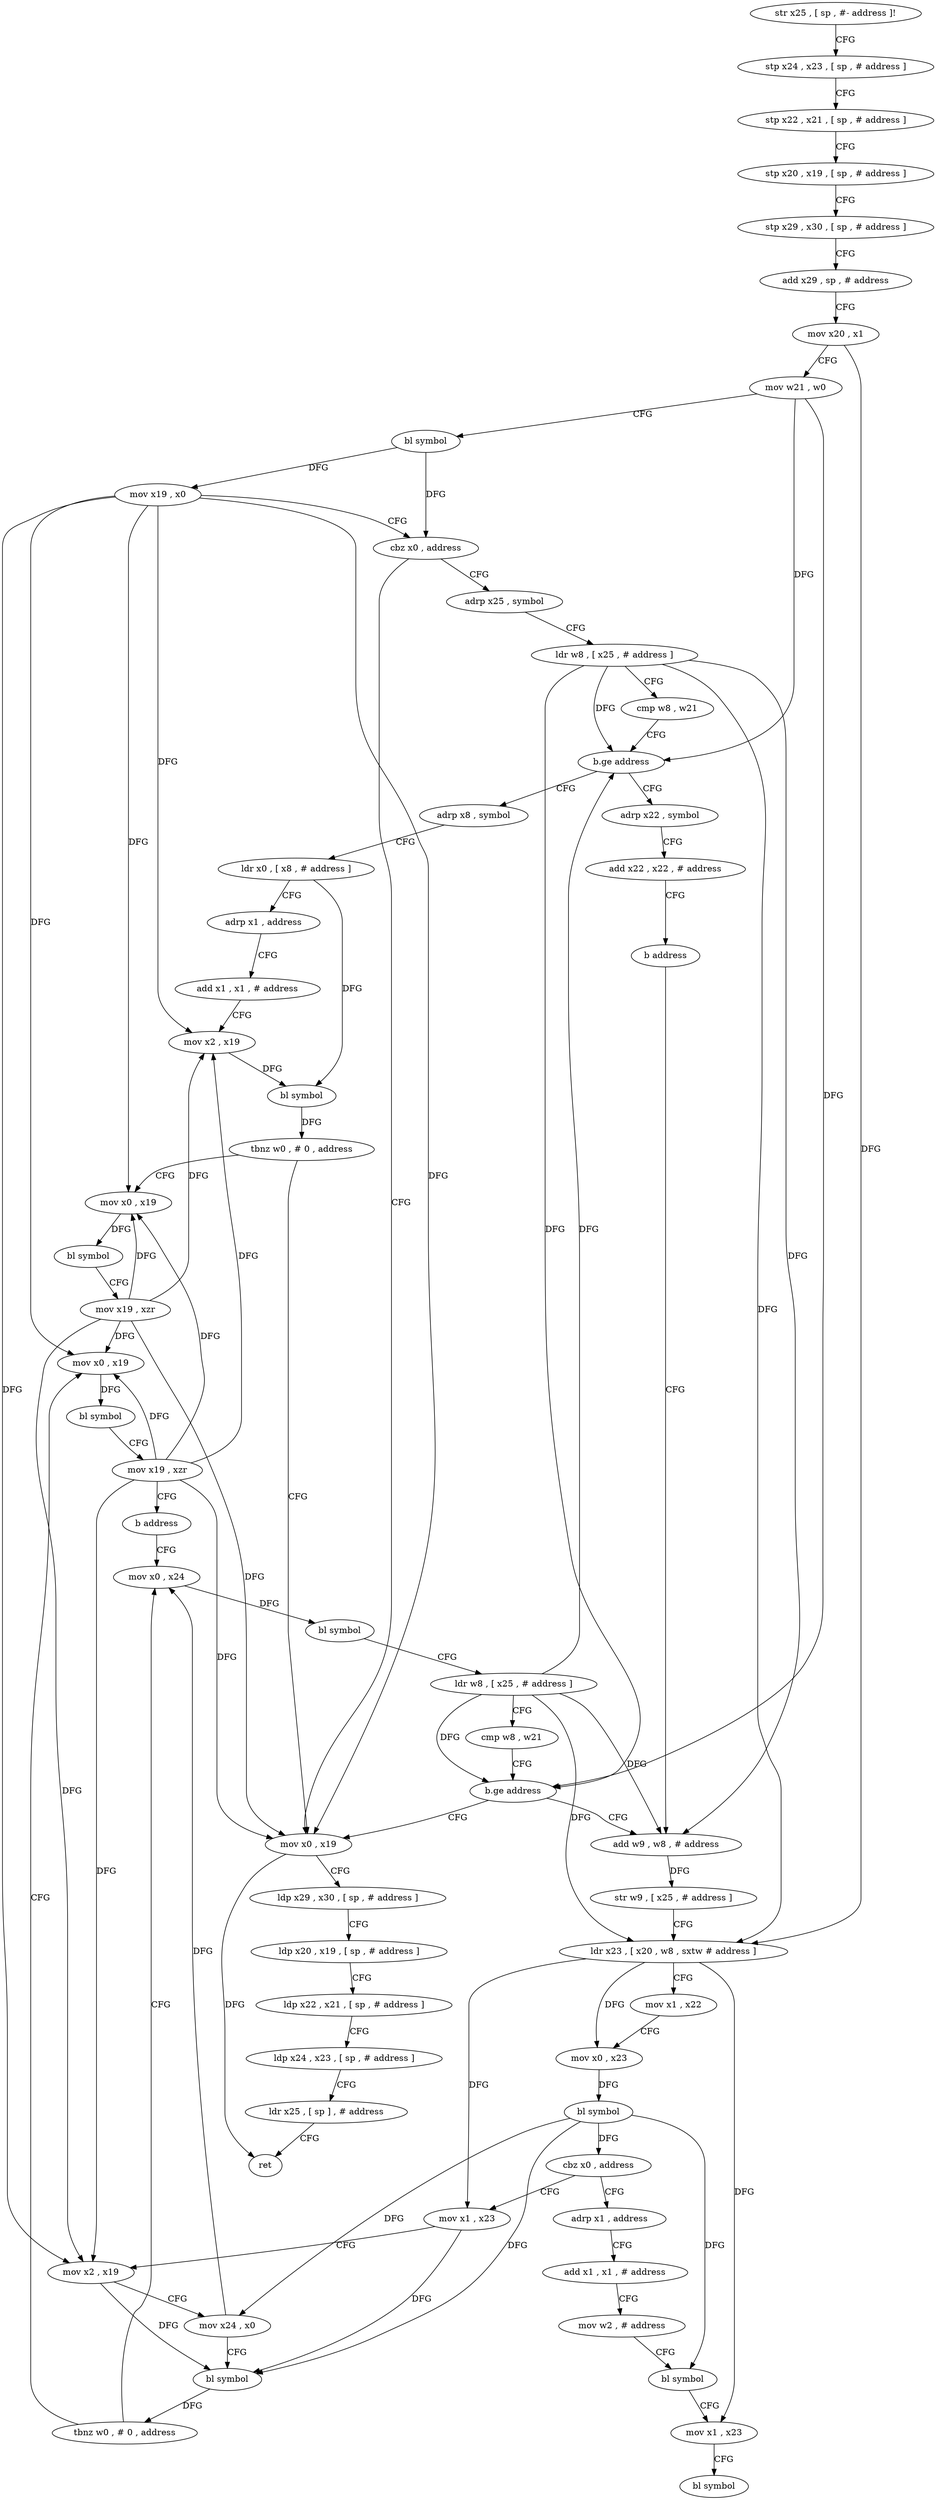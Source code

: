 digraph "func" {
"4212768" [label = "str x25 , [ sp , #- address ]!" ]
"4212772" [label = "stp x24 , x23 , [ sp , # address ]" ]
"4212776" [label = "stp x22 , x21 , [ sp , # address ]" ]
"4212780" [label = "stp x20 , x19 , [ sp , # address ]" ]
"4212784" [label = "stp x29 , x30 , [ sp , # address ]" ]
"4212788" [label = "add x29 , sp , # address" ]
"4212792" [label = "mov x20 , x1" ]
"4212796" [label = "mov w21 , w0" ]
"4212800" [label = "bl symbol" ]
"4212804" [label = "mov x19 , x0" ]
"4212808" [label = "cbz x0 , address" ]
"4212964" [label = "mov x0 , x19" ]
"4212812" [label = "adrp x25 , symbol" ]
"4212968" [label = "ldp x29 , x30 , [ sp , # address ]" ]
"4212972" [label = "ldp x20 , x19 , [ sp , # address ]" ]
"4212976" [label = "ldp x22 , x21 , [ sp , # address ]" ]
"4212980" [label = "ldp x24 , x23 , [ sp , # address ]" ]
"4212984" [label = "ldr x25 , [ sp ] , # address" ]
"4212988" [label = "ret" ]
"4212816" [label = "ldr w8 , [ x25 , # address ]" ]
"4212820" [label = "cmp w8 , w21" ]
"4212824" [label = "b.ge address" ]
"4212924" [label = "adrp x8 , symbol" ]
"4212828" [label = "adrp x22 , symbol" ]
"4212928" [label = "ldr x0 , [ x8 , # address ]" ]
"4212932" [label = "adrp x1 , address" ]
"4212936" [label = "add x1 , x1 , # address" ]
"4212940" [label = "mov x2 , x19" ]
"4212944" [label = "bl symbol" ]
"4212948" [label = "tbnz w0 , # 0 , address" ]
"4212952" [label = "mov x0 , x19" ]
"4212832" [label = "add x22 , x22 , # address" ]
"4212836" [label = "b address" ]
"4212860" [label = "add w9 , w8 , # address" ]
"4212956" [label = "bl symbol" ]
"4212960" [label = "mov x19 , xzr" ]
"4212864" [label = "str w9 , [ x25 , # address ]" ]
"4212868" [label = "ldr x23 , [ x20 , w8 , sxtw # address ]" ]
"4212872" [label = "mov x1 , x22" ]
"4212876" [label = "mov x0 , x23" ]
"4212880" [label = "bl symbol" ]
"4212884" [label = "cbz x0 , address" ]
"4212992" [label = "adrp x1 , address" ]
"4212888" [label = "mov x1 , x23" ]
"4212996" [label = "add x1 , x1 , # address" ]
"4213000" [label = "mov w2 , # address" ]
"4213004" [label = "bl symbol" ]
"4213008" [label = "mov x1 , x23" ]
"4213012" [label = "bl symbol" ]
"4212892" [label = "mov x2 , x19" ]
"4212896" [label = "mov x24 , x0" ]
"4212900" [label = "bl symbol" ]
"4212904" [label = "tbnz w0 , # 0 , address" ]
"4212840" [label = "mov x0 , x24" ]
"4212908" [label = "mov x0 , x19" ]
"4212844" [label = "bl symbol" ]
"4212848" [label = "ldr w8 , [ x25 , # address ]" ]
"4212852" [label = "cmp w8 , w21" ]
"4212856" [label = "b.ge address" ]
"4212912" [label = "bl symbol" ]
"4212916" [label = "mov x19 , xzr" ]
"4212920" [label = "b address" ]
"4212768" -> "4212772" [ label = "CFG" ]
"4212772" -> "4212776" [ label = "CFG" ]
"4212776" -> "4212780" [ label = "CFG" ]
"4212780" -> "4212784" [ label = "CFG" ]
"4212784" -> "4212788" [ label = "CFG" ]
"4212788" -> "4212792" [ label = "CFG" ]
"4212792" -> "4212796" [ label = "CFG" ]
"4212792" -> "4212868" [ label = "DFG" ]
"4212796" -> "4212800" [ label = "CFG" ]
"4212796" -> "4212824" [ label = "DFG" ]
"4212796" -> "4212856" [ label = "DFG" ]
"4212800" -> "4212804" [ label = "DFG" ]
"4212800" -> "4212808" [ label = "DFG" ]
"4212804" -> "4212808" [ label = "CFG" ]
"4212804" -> "4212964" [ label = "DFG" ]
"4212804" -> "4212940" [ label = "DFG" ]
"4212804" -> "4212952" [ label = "DFG" ]
"4212804" -> "4212892" [ label = "DFG" ]
"4212804" -> "4212908" [ label = "DFG" ]
"4212808" -> "4212964" [ label = "CFG" ]
"4212808" -> "4212812" [ label = "CFG" ]
"4212964" -> "4212968" [ label = "CFG" ]
"4212964" -> "4212988" [ label = "DFG" ]
"4212812" -> "4212816" [ label = "CFG" ]
"4212968" -> "4212972" [ label = "CFG" ]
"4212972" -> "4212976" [ label = "CFG" ]
"4212976" -> "4212980" [ label = "CFG" ]
"4212980" -> "4212984" [ label = "CFG" ]
"4212984" -> "4212988" [ label = "CFG" ]
"4212816" -> "4212820" [ label = "CFG" ]
"4212816" -> "4212824" [ label = "DFG" ]
"4212816" -> "4212860" [ label = "DFG" ]
"4212816" -> "4212868" [ label = "DFG" ]
"4212816" -> "4212856" [ label = "DFG" ]
"4212820" -> "4212824" [ label = "CFG" ]
"4212824" -> "4212924" [ label = "CFG" ]
"4212824" -> "4212828" [ label = "CFG" ]
"4212924" -> "4212928" [ label = "CFG" ]
"4212828" -> "4212832" [ label = "CFG" ]
"4212928" -> "4212932" [ label = "CFG" ]
"4212928" -> "4212944" [ label = "DFG" ]
"4212932" -> "4212936" [ label = "CFG" ]
"4212936" -> "4212940" [ label = "CFG" ]
"4212940" -> "4212944" [ label = "DFG" ]
"4212944" -> "4212948" [ label = "DFG" ]
"4212948" -> "4212964" [ label = "CFG" ]
"4212948" -> "4212952" [ label = "CFG" ]
"4212952" -> "4212956" [ label = "DFG" ]
"4212832" -> "4212836" [ label = "CFG" ]
"4212836" -> "4212860" [ label = "CFG" ]
"4212860" -> "4212864" [ label = "DFG" ]
"4212956" -> "4212960" [ label = "CFG" ]
"4212960" -> "4212964" [ label = "DFG" ]
"4212960" -> "4212940" [ label = "DFG" ]
"4212960" -> "4212952" [ label = "DFG" ]
"4212960" -> "4212892" [ label = "DFG" ]
"4212960" -> "4212908" [ label = "DFG" ]
"4212864" -> "4212868" [ label = "CFG" ]
"4212868" -> "4212872" [ label = "CFG" ]
"4212868" -> "4212876" [ label = "DFG" ]
"4212868" -> "4213008" [ label = "DFG" ]
"4212868" -> "4212888" [ label = "DFG" ]
"4212872" -> "4212876" [ label = "CFG" ]
"4212876" -> "4212880" [ label = "DFG" ]
"4212880" -> "4212884" [ label = "DFG" ]
"4212880" -> "4213004" [ label = "DFG" ]
"4212880" -> "4212896" [ label = "DFG" ]
"4212880" -> "4212900" [ label = "DFG" ]
"4212884" -> "4212992" [ label = "CFG" ]
"4212884" -> "4212888" [ label = "CFG" ]
"4212992" -> "4212996" [ label = "CFG" ]
"4212888" -> "4212892" [ label = "CFG" ]
"4212888" -> "4212900" [ label = "DFG" ]
"4212996" -> "4213000" [ label = "CFG" ]
"4213000" -> "4213004" [ label = "CFG" ]
"4213004" -> "4213008" [ label = "CFG" ]
"4213008" -> "4213012" [ label = "CFG" ]
"4212892" -> "4212896" [ label = "CFG" ]
"4212892" -> "4212900" [ label = "DFG" ]
"4212896" -> "4212900" [ label = "CFG" ]
"4212896" -> "4212840" [ label = "DFG" ]
"4212900" -> "4212904" [ label = "DFG" ]
"4212904" -> "4212840" [ label = "CFG" ]
"4212904" -> "4212908" [ label = "CFG" ]
"4212840" -> "4212844" [ label = "DFG" ]
"4212908" -> "4212912" [ label = "DFG" ]
"4212844" -> "4212848" [ label = "CFG" ]
"4212848" -> "4212852" [ label = "CFG" ]
"4212848" -> "4212860" [ label = "DFG" ]
"4212848" -> "4212868" [ label = "DFG" ]
"4212848" -> "4212824" [ label = "DFG" ]
"4212848" -> "4212856" [ label = "DFG" ]
"4212852" -> "4212856" [ label = "CFG" ]
"4212856" -> "4212964" [ label = "CFG" ]
"4212856" -> "4212860" [ label = "CFG" ]
"4212912" -> "4212916" [ label = "CFG" ]
"4212916" -> "4212920" [ label = "CFG" ]
"4212916" -> "4212964" [ label = "DFG" ]
"4212916" -> "4212940" [ label = "DFG" ]
"4212916" -> "4212952" [ label = "DFG" ]
"4212916" -> "4212892" [ label = "DFG" ]
"4212916" -> "4212908" [ label = "DFG" ]
"4212920" -> "4212840" [ label = "CFG" ]
}
